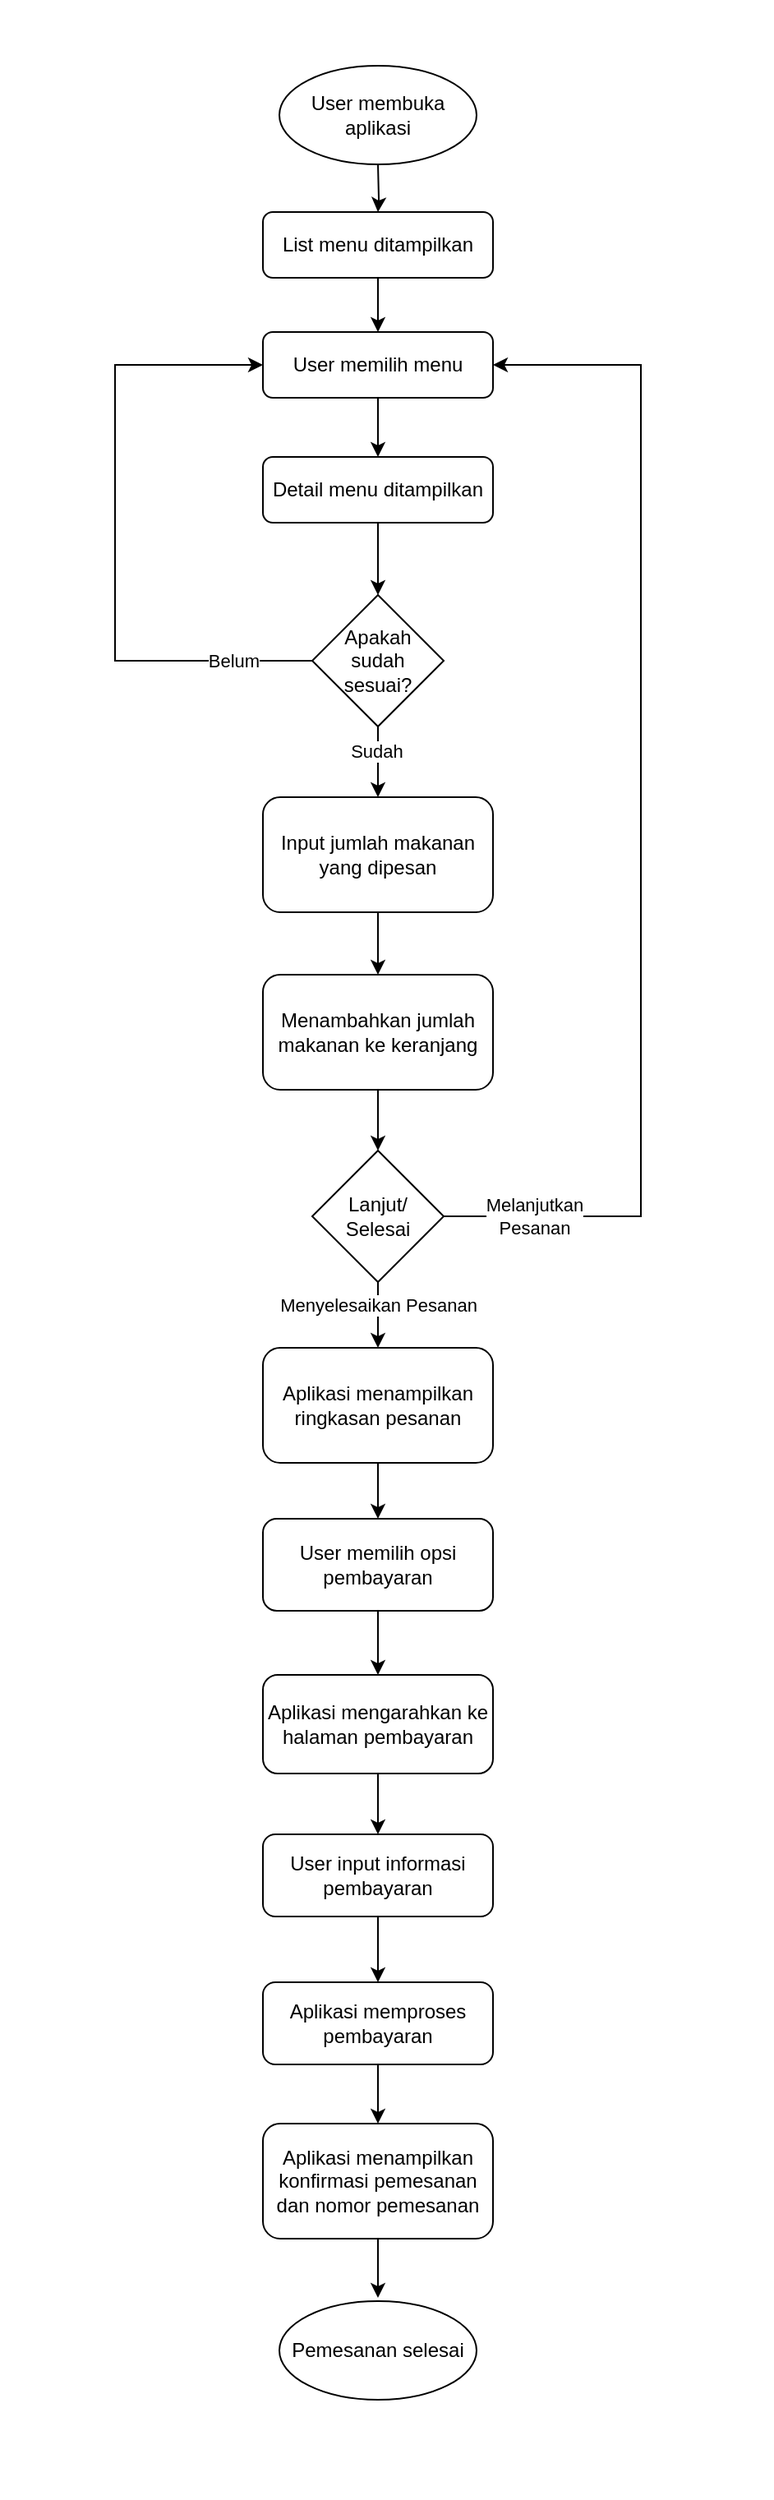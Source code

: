 <mxfile version="23.0.2" type="device">
  <diagram name="Halaman-1" id="rH8FoaDpnU3vajx_AagA">
    <mxGraphModel dx="1222" dy="1855" grid="1" gridSize="10" guides="1" tooltips="1" connect="1" arrows="1" fold="1" page="1" pageScale="1" pageWidth="827" pageHeight="1169" math="0" shadow="0">
      <root>
        <mxCell id="0" />
        <mxCell id="1" parent="0" />
        <mxCell id="MpdYMLYW30zKiDId-rU0-62" value="" style="rounded=0;whiteSpace=wrap;html=1;strokeColor=none;" vertex="1" parent="1">
          <mxGeometry x="130" y="-100" width="470" height="1520" as="geometry" />
        </mxCell>
        <mxCell id="MpdYMLYW30zKiDId-rU0-6" value="" style="edgeStyle=orthogonalEdgeStyle;rounded=0;orthogonalLoop=1;jettySize=auto;html=1;" edge="1" parent="1" source="MpdYMLYW30zKiDId-rU0-1" target="MpdYMLYW30zKiDId-rU0-5">
          <mxGeometry relative="1" as="geometry" />
        </mxCell>
        <mxCell id="MpdYMLYW30zKiDId-rU0-1" value="List menu ditampilkan" style="rounded=1;whiteSpace=wrap;html=1;" vertex="1" parent="1">
          <mxGeometry x="290" y="29" width="140" height="40" as="geometry" />
        </mxCell>
        <mxCell id="MpdYMLYW30zKiDId-rU0-15" value="" style="edgeStyle=orthogonalEdgeStyle;rounded=0;orthogonalLoop=1;jettySize=auto;html=1;" edge="1" parent="1" source="MpdYMLYW30zKiDId-rU0-5" target="MpdYMLYW30zKiDId-rU0-13">
          <mxGeometry relative="1" as="geometry" />
        </mxCell>
        <mxCell id="MpdYMLYW30zKiDId-rU0-5" value="User memilih menu" style="rounded=1;whiteSpace=wrap;html=1;" vertex="1" parent="1">
          <mxGeometry x="290" y="102" width="140" height="40" as="geometry" />
        </mxCell>
        <mxCell id="MpdYMLYW30zKiDId-rU0-21" value="" style="edgeStyle=orthogonalEdgeStyle;rounded=0;orthogonalLoop=1;jettySize=auto;html=1;" edge="1" parent="1" source="MpdYMLYW30zKiDId-rU0-7" target="MpdYMLYW30zKiDId-rU0-20">
          <mxGeometry relative="1" as="geometry" />
        </mxCell>
        <mxCell id="MpdYMLYW30zKiDId-rU0-30" value="Sudah" style="edgeLabel;html=1;align=center;verticalAlign=middle;resizable=0;points=[];" vertex="1" connectable="0" parent="MpdYMLYW30zKiDId-rU0-21">
          <mxGeometry x="-0.293" y="-1" relative="1" as="geometry">
            <mxPoint as="offset" />
          </mxGeometry>
        </mxCell>
        <mxCell id="MpdYMLYW30zKiDId-rU0-44" style="edgeStyle=orthogonalEdgeStyle;rounded=0;orthogonalLoop=1;jettySize=auto;html=1;exitX=0;exitY=0.5;exitDx=0;exitDy=0;entryX=0;entryY=0.5;entryDx=0;entryDy=0;" edge="1" parent="1" source="MpdYMLYW30zKiDId-rU0-7" target="MpdYMLYW30zKiDId-rU0-5">
          <mxGeometry relative="1" as="geometry">
            <Array as="points">
              <mxPoint x="200" y="302" />
              <mxPoint x="200" y="122" />
            </Array>
          </mxGeometry>
        </mxCell>
        <mxCell id="MpdYMLYW30zKiDId-rU0-45" value="Belum" style="edgeLabel;html=1;align=center;verticalAlign=middle;resizable=0;points=[];" vertex="1" connectable="0" parent="MpdYMLYW30zKiDId-rU0-44">
          <mxGeometry x="-0.752" relative="1" as="geometry">
            <mxPoint as="offset" />
          </mxGeometry>
        </mxCell>
        <mxCell id="MpdYMLYW30zKiDId-rU0-7" value="Apakah&lt;br&gt;sudah&lt;br&gt;sesuai?" style="rhombus;whiteSpace=wrap;html=1;" vertex="1" parent="1">
          <mxGeometry x="320" y="262" width="80" height="80" as="geometry" />
        </mxCell>
        <mxCell id="MpdYMLYW30zKiDId-rU0-16" value="" style="edgeStyle=orthogonalEdgeStyle;rounded=0;orthogonalLoop=1;jettySize=auto;html=1;" edge="1" parent="1" source="MpdYMLYW30zKiDId-rU0-13" target="MpdYMLYW30zKiDId-rU0-7">
          <mxGeometry relative="1" as="geometry" />
        </mxCell>
        <mxCell id="MpdYMLYW30zKiDId-rU0-13" value="Detail menu ditampilkan" style="rounded=1;whiteSpace=wrap;html=1;" vertex="1" parent="1">
          <mxGeometry x="290" y="178" width="140" height="40" as="geometry" />
        </mxCell>
        <mxCell id="MpdYMLYW30zKiDId-rU0-23" value="" style="edgeStyle=orthogonalEdgeStyle;rounded=0;orthogonalLoop=1;jettySize=auto;html=1;" edge="1" parent="1" source="MpdYMLYW30zKiDId-rU0-20" target="MpdYMLYW30zKiDId-rU0-22">
          <mxGeometry relative="1" as="geometry" />
        </mxCell>
        <mxCell id="MpdYMLYW30zKiDId-rU0-20" value="Input jumlah makanan yang dipesan" style="rounded=1;whiteSpace=wrap;html=1;" vertex="1" parent="1">
          <mxGeometry x="290" y="385" width="140" height="70" as="geometry" />
        </mxCell>
        <mxCell id="MpdYMLYW30zKiDId-rU0-32" value="" style="edgeStyle=orthogonalEdgeStyle;rounded=0;orthogonalLoop=1;jettySize=auto;html=1;" edge="1" parent="1" source="MpdYMLYW30zKiDId-rU0-22" target="MpdYMLYW30zKiDId-rU0-31">
          <mxGeometry relative="1" as="geometry" />
        </mxCell>
        <mxCell id="MpdYMLYW30zKiDId-rU0-22" value="Menambahkan jumlah makanan ke keranjang" style="rounded=1;whiteSpace=wrap;html=1;" vertex="1" parent="1">
          <mxGeometry x="290" y="493" width="140" height="70" as="geometry" />
        </mxCell>
        <mxCell id="MpdYMLYW30zKiDId-rU0-25" value="" style="edgeStyle=orthogonalEdgeStyle;rounded=0;orthogonalLoop=1;jettySize=auto;html=1;" edge="1" parent="1" target="MpdYMLYW30zKiDId-rU0-1">
          <mxGeometry relative="1" as="geometry">
            <mxPoint x="360.0" y="-2.274e-13" as="sourcePoint" />
          </mxGeometry>
        </mxCell>
        <mxCell id="MpdYMLYW30zKiDId-rU0-33" style="edgeStyle=orthogonalEdgeStyle;rounded=0;orthogonalLoop=1;jettySize=auto;html=1;exitX=1;exitY=0.5;exitDx=0;exitDy=0;entryX=1;entryY=0.5;entryDx=0;entryDy=0;" edge="1" parent="1" source="MpdYMLYW30zKiDId-rU0-31" target="MpdYMLYW30zKiDId-rU0-5">
          <mxGeometry relative="1" as="geometry">
            <Array as="points">
              <mxPoint x="520" y="640" />
              <mxPoint x="520" y="122" />
            </Array>
          </mxGeometry>
        </mxCell>
        <mxCell id="MpdYMLYW30zKiDId-rU0-35" value="Melanjutkan&lt;br&gt;Pesanan" style="edgeLabel;html=1;align=center;verticalAlign=middle;resizable=0;points=[];" vertex="1" connectable="0" parent="MpdYMLYW30zKiDId-rU0-33">
          <mxGeometry x="-0.849" relative="1" as="geometry">
            <mxPoint as="offset" />
          </mxGeometry>
        </mxCell>
        <mxCell id="MpdYMLYW30zKiDId-rU0-37" value="" style="edgeStyle=orthogonalEdgeStyle;rounded=0;orthogonalLoop=1;jettySize=auto;html=1;" edge="1" parent="1" source="MpdYMLYW30zKiDId-rU0-31" target="MpdYMLYW30zKiDId-rU0-36">
          <mxGeometry relative="1" as="geometry" />
        </mxCell>
        <mxCell id="MpdYMLYW30zKiDId-rU0-38" value="Menyelesaikan Pesanan" style="edgeLabel;html=1;align=center;verticalAlign=middle;resizable=0;points=[];" vertex="1" connectable="0" parent="MpdYMLYW30zKiDId-rU0-37">
          <mxGeometry x="-0.293" relative="1" as="geometry">
            <mxPoint as="offset" />
          </mxGeometry>
        </mxCell>
        <mxCell id="MpdYMLYW30zKiDId-rU0-31" value="Lanjut/&lt;br&gt;Selesai" style="rhombus;whiteSpace=wrap;html=1;" vertex="1" parent="1">
          <mxGeometry x="320" y="600" width="80" height="80" as="geometry" />
        </mxCell>
        <mxCell id="MpdYMLYW30zKiDId-rU0-43" value="" style="edgeStyle=orthogonalEdgeStyle;rounded=0;orthogonalLoop=1;jettySize=auto;html=1;" edge="1" parent="1" source="MpdYMLYW30zKiDId-rU0-36" target="MpdYMLYW30zKiDId-rU0-42">
          <mxGeometry relative="1" as="geometry" />
        </mxCell>
        <mxCell id="MpdYMLYW30zKiDId-rU0-36" value="Aplikasi menampilkan ringkasan pesanan" style="rounded=1;whiteSpace=wrap;html=1;" vertex="1" parent="1">
          <mxGeometry x="290" y="720" width="140" height="70" as="geometry" />
        </mxCell>
        <mxCell id="MpdYMLYW30zKiDId-rU0-49" value="" style="edgeStyle=orthogonalEdgeStyle;rounded=0;orthogonalLoop=1;jettySize=auto;html=1;" edge="1" parent="1" source="MpdYMLYW30zKiDId-rU0-42" target="MpdYMLYW30zKiDId-rU0-47">
          <mxGeometry relative="1" as="geometry" />
        </mxCell>
        <mxCell id="MpdYMLYW30zKiDId-rU0-42" value="User memilih opsi pembayaran" style="rounded=1;whiteSpace=wrap;html=1;" vertex="1" parent="1">
          <mxGeometry x="290" y="824" width="140" height="56" as="geometry" />
        </mxCell>
        <mxCell id="MpdYMLYW30zKiDId-rU0-50" value="" style="edgeStyle=orthogonalEdgeStyle;rounded=0;orthogonalLoop=1;jettySize=auto;html=1;" edge="1" parent="1" source="MpdYMLYW30zKiDId-rU0-47" target="MpdYMLYW30zKiDId-rU0-48">
          <mxGeometry relative="1" as="geometry" />
        </mxCell>
        <mxCell id="MpdYMLYW30zKiDId-rU0-47" value="Aplikasi mengarahkan ke halaman pembayaran" style="rounded=1;whiteSpace=wrap;html=1;" vertex="1" parent="1">
          <mxGeometry x="290" y="919" width="140" height="60" as="geometry" />
        </mxCell>
        <mxCell id="MpdYMLYW30zKiDId-rU0-52" value="" style="edgeStyle=orthogonalEdgeStyle;rounded=0;orthogonalLoop=1;jettySize=auto;html=1;" edge="1" parent="1" source="MpdYMLYW30zKiDId-rU0-48" target="MpdYMLYW30zKiDId-rU0-51">
          <mxGeometry relative="1" as="geometry" />
        </mxCell>
        <mxCell id="MpdYMLYW30zKiDId-rU0-48" value="User input informasi pembayaran" style="rounded=1;whiteSpace=wrap;html=1;" vertex="1" parent="1">
          <mxGeometry x="290" y="1016" width="140" height="50" as="geometry" />
        </mxCell>
        <mxCell id="MpdYMLYW30zKiDId-rU0-54" value="" style="edgeStyle=orthogonalEdgeStyle;rounded=0;orthogonalLoop=1;jettySize=auto;html=1;" edge="1" parent="1" source="MpdYMLYW30zKiDId-rU0-51" target="MpdYMLYW30zKiDId-rU0-53">
          <mxGeometry relative="1" as="geometry" />
        </mxCell>
        <mxCell id="MpdYMLYW30zKiDId-rU0-51" value="Aplikasi memproses pembayaran" style="rounded=1;whiteSpace=wrap;html=1;" vertex="1" parent="1">
          <mxGeometry x="290" y="1106" width="140" height="50" as="geometry" />
        </mxCell>
        <mxCell id="MpdYMLYW30zKiDId-rU0-59" value="" style="edgeStyle=orthogonalEdgeStyle;rounded=0;orthogonalLoop=1;jettySize=auto;html=1;" edge="1" parent="1" source="MpdYMLYW30zKiDId-rU0-53">
          <mxGeometry relative="1" as="geometry">
            <mxPoint x="360.0" y="1298" as="targetPoint" />
          </mxGeometry>
        </mxCell>
        <mxCell id="MpdYMLYW30zKiDId-rU0-53" value="Aplikasi menampilkan konfirmasi pemesanan dan nomor pemesanan" style="rounded=1;whiteSpace=wrap;html=1;" vertex="1" parent="1">
          <mxGeometry x="290" y="1192" width="140" height="70" as="geometry" />
        </mxCell>
        <mxCell id="MpdYMLYW30zKiDId-rU0-60" value="Pemesanan selesai" style="ellipse;whiteSpace=wrap;html=1;" vertex="1" parent="1">
          <mxGeometry x="300" y="1300" width="120" height="60" as="geometry" />
        </mxCell>
        <mxCell id="MpdYMLYW30zKiDId-rU0-61" value="User membuka aplikasi" style="ellipse;whiteSpace=wrap;html=1;" vertex="1" parent="1">
          <mxGeometry x="300" y="-60" width="120" height="60" as="geometry" />
        </mxCell>
      </root>
    </mxGraphModel>
  </diagram>
</mxfile>
